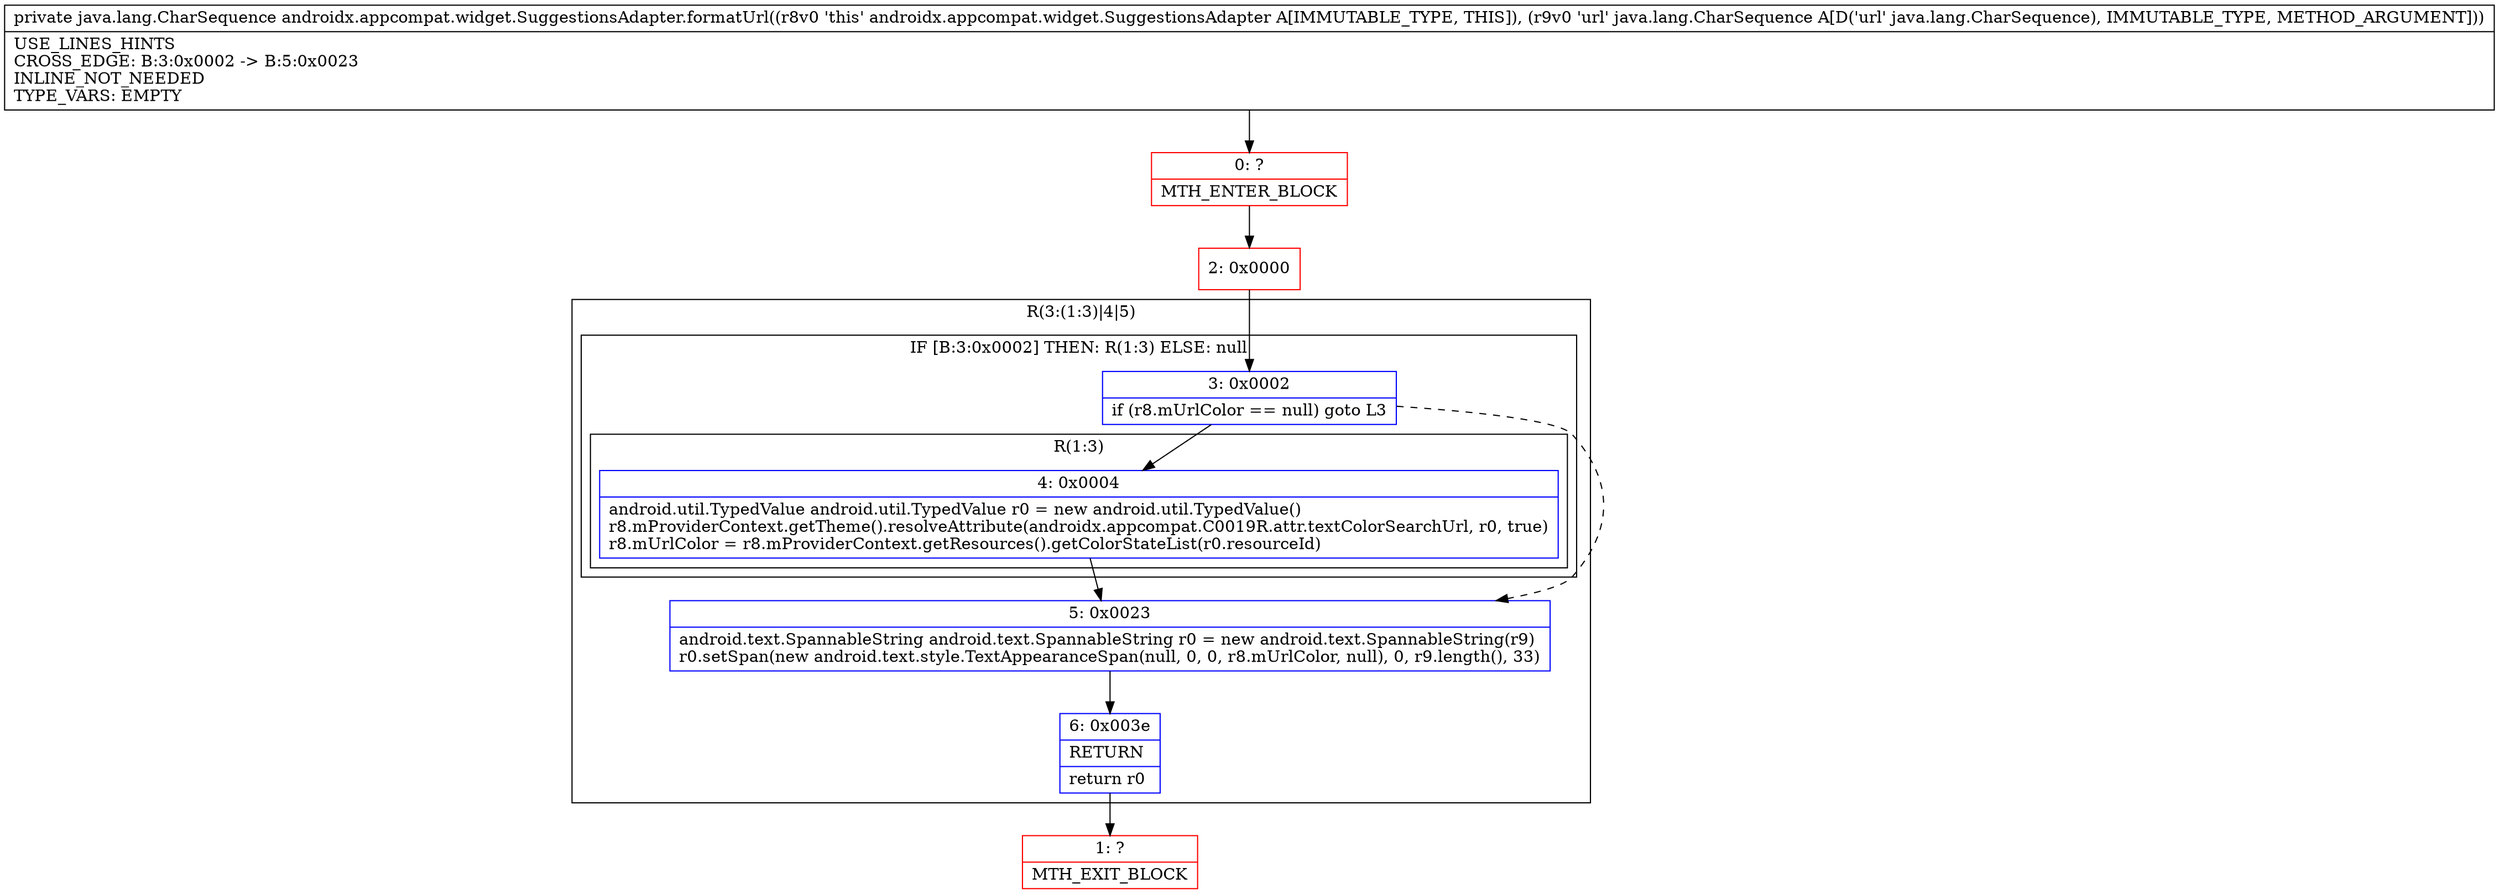 digraph "CFG forandroidx.appcompat.widget.SuggestionsAdapter.formatUrl(Ljava\/lang\/CharSequence;)Ljava\/lang\/CharSequence;" {
subgraph cluster_Region_979090238 {
label = "R(3:(1:3)|4|5)";
node [shape=record,color=blue];
subgraph cluster_IfRegion_1660122242 {
label = "IF [B:3:0x0002] THEN: R(1:3) ELSE: null";
node [shape=record,color=blue];
Node_3 [shape=record,label="{3\:\ 0x0002|if (r8.mUrlColor == null) goto L3\l}"];
subgraph cluster_Region_104104507 {
label = "R(1:3)";
node [shape=record,color=blue];
Node_4 [shape=record,label="{4\:\ 0x0004|android.util.TypedValue android.util.TypedValue r0 = new android.util.TypedValue()\lr8.mProviderContext.getTheme().resolveAttribute(androidx.appcompat.C0019R.attr.textColorSearchUrl, r0, true)\lr8.mUrlColor = r8.mProviderContext.getResources().getColorStateList(r0.resourceId)\l}"];
}
}
Node_5 [shape=record,label="{5\:\ 0x0023|android.text.SpannableString android.text.SpannableString r0 = new android.text.SpannableString(r9)\lr0.setSpan(new android.text.style.TextAppearanceSpan(null, 0, 0, r8.mUrlColor, null), 0, r9.length(), 33)\l}"];
Node_6 [shape=record,label="{6\:\ 0x003e|RETURN\l|return r0\l}"];
}
Node_0 [shape=record,color=red,label="{0\:\ ?|MTH_ENTER_BLOCK\l}"];
Node_2 [shape=record,color=red,label="{2\:\ 0x0000}"];
Node_1 [shape=record,color=red,label="{1\:\ ?|MTH_EXIT_BLOCK\l}"];
MethodNode[shape=record,label="{private java.lang.CharSequence androidx.appcompat.widget.SuggestionsAdapter.formatUrl((r8v0 'this' androidx.appcompat.widget.SuggestionsAdapter A[IMMUTABLE_TYPE, THIS]), (r9v0 'url' java.lang.CharSequence A[D('url' java.lang.CharSequence), IMMUTABLE_TYPE, METHOD_ARGUMENT]))  | USE_LINES_HINTS\lCROSS_EDGE: B:3:0x0002 \-\> B:5:0x0023\lINLINE_NOT_NEEDED\lTYPE_VARS: EMPTY\l}"];
MethodNode -> Node_0;Node_3 -> Node_4;
Node_3 -> Node_5[style=dashed];
Node_4 -> Node_5;
Node_5 -> Node_6;
Node_6 -> Node_1;
Node_0 -> Node_2;
Node_2 -> Node_3;
}

